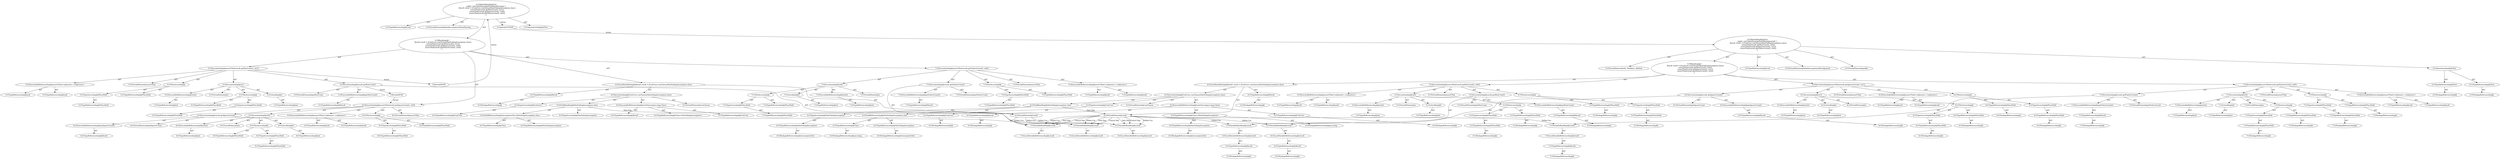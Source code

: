 digraph "failedAssumptionsMeanPassing#?" {
0 [label="3:CtTypeReferenceImpl@void" shape=ellipse]
1 [label="3:CtVirtualElement@failedAssumptionsMeanPassing" shape=ellipse]
2 [label="4:CtTypeReferenceImpl@Result" shape=ellipse]
3 [label="4:CtPackageReferenceImpl@" shape=ellipse]
4 [label="4:CtExecutableReferenceImpl@runClasses(java.lang.Class)" shape=ellipse]
5 [label="4:CtTypeReferenceImpl@JUnitCore" shape=ellipse]
6 [label="4:CtTypeReferenceImpl@Result" shape=ellipse]
7 [label="4:CtTypeReferenceImpl@Class<HasFailingAssumption>" shape=ellipse]
8 [label="4:CtVirtualElement@runClasses" shape=ellipse]
9 [label="4:CtTypeAccessImpl@JUnitCore" shape=ellipse]
10 [label="4:CtTypeReferenceImpl@JUnitCore" shape=ellipse]
11 [label="4:CtFieldReferenceImpl@AssumptionTest.HasFailingAssumption.class" shape=ellipse]
12 [label="4:CtTypeReferenceImpl@HasFailingAssumption" shape=ellipse]
13 [label="4:CtTypeReferenceImpl@Class" shape=ellipse]
14 [label="4:CtFieldReadImpl@HasFailingAssumption.class" shape=ellipse]
15 [label="4:CtTypeAccessImpl@HasFailingAssumption" shape=ellipse]
16 [label="4:CtInvocationImpl@JUnitCore.runClasses(HasFailingAssumption.class)" shape=ellipse]
17 [label="4:CtVirtualElement@result" shape=ellipse]
18 [label="4:CtLocalVariableImpl@Result result = JUnitCore.runClasses(HasFailingAssumption.class)" shape=ellipse]
19 [label="5:CtExecutableReferenceImpl@assertThat(<unknown>,<unknown>)" shape=ellipse]
20 [label="5:CtTypeReferenceImpl@null" shape=ellipse]
21 [label="5:CtTypeReferenceImpl@null" shape=ellipse]
22 [label="5:CtVirtualElement@assertThat" shape=ellipse]
23 [label="5:CtTypeAccessImpl@PlaceHold" shape=ellipse]
24 [label="5:CtTypeReferenceImpl@PlaceHold" shape=ellipse]
25 [label="5:CtThisAccessImpl@" shape=ellipse]
26 [label="5:CtTypeReferenceImpl@PlaceHold" shape=ellipse]
27 [label="5:CtExecutableReferenceImpl@getRunCount()" shape=ellipse]
28 [label="5:CtTypeReferenceImpl@Result" shape=ellipse]
29 [label="5:CtVirtualElement@getRunCount" shape=ellipse]
30 [label="5:CtVariableReadImpl@result" shape=ellipse]
31 [label="5:CtLocalVariableReferenceImpl@result" shape=ellipse]
32 [label="5:CtInvocationImpl@result.getRunCount()" shape=ellipse]
33 [label="5:CtExecutableReferenceImpl@is(int)" shape=ellipse]
34 [label="5:CtTypeReferenceImpl@int" shape=ellipse]
35 [label="5:CtVirtualElement@is" shape=ellipse]
36 [label="5:CtTypeAccessImpl@PlaceHold" shape=ellipse]
37 [label="5:CtTypeReferenceImpl@PlaceHold" shape=ellipse]
38 [label="5:CtThisAccessImpl@" shape=ellipse]
39 [label="5:CtTypeReferenceImpl@PlaceHold" shape=ellipse]
40 [label="5:CtLiteralImpl@1" shape=ellipse]
41 [label="5:CtTypeReferenceImpl@int" shape=ellipse]
42 [label="5:CtInvocationImpl@is(1)" shape=ellipse]
43 [label="5:CtInvocationImpl@assertThat(result.getRunCount(), is(1))" shape=ellipse]
44 [label="6:CtExecutableReferenceImpl@assertThat(<unknown>,<unknown>)" shape=ellipse]
45 [label="6:CtTypeReferenceImpl@null" shape=ellipse]
46 [label="6:CtTypeReferenceImpl@null" shape=ellipse]
47 [label="6:CtVirtualElement@assertThat" shape=ellipse]
48 [label="6:CtTypeAccessImpl@PlaceHold" shape=ellipse]
49 [label="6:CtTypeReferenceImpl@PlaceHold" shape=ellipse]
50 [label="6:CtThisAccessImpl@" shape=ellipse]
51 [label="6:CtTypeReferenceImpl@PlaceHold" shape=ellipse]
52 [label="6:CtExecutableReferenceImpl@getIgnoreCount()" shape=ellipse]
53 [label="6:CtTypeReferenceImpl@Result" shape=ellipse]
54 [label="6:CtVirtualElement@getIgnoreCount" shape=ellipse]
55 [label="6:CtVariableReadImpl@result" shape=ellipse]
56 [label="6:CtLocalVariableReferenceImpl@result" shape=ellipse]
57 [label="6:CtInvocationImpl@result.getIgnoreCount()" shape=ellipse]
58 [label="6:CtExecutableReferenceImpl@is(int)" shape=ellipse]
59 [label="6:CtTypeReferenceImpl@int" shape=ellipse]
60 [label="6:CtVirtualElement@is" shape=ellipse]
61 [label="6:CtTypeAccessImpl@PlaceHold" shape=ellipse]
62 [label="6:CtTypeReferenceImpl@PlaceHold" shape=ellipse]
63 [label="6:CtThisAccessImpl@" shape=ellipse]
64 [label="6:CtTypeReferenceImpl@PlaceHold" shape=ellipse]
65 [label="6:CtLiteralImpl@0" shape=ellipse]
66 [label="6:CtTypeReferenceImpl@int" shape=ellipse]
67 [label="6:CtInvocationImpl@is(0)" shape=ellipse]
68 [label="6:CtInvocationImpl@assertThat(result.getIgnoreCount(), is(0))" shape=ellipse]
69 [label="7:CtExecutableReferenceImpl@assertThat(<unknown>,<unknown>)" shape=ellipse]
70 [label="7:CtTypeReferenceImpl@null" shape=ellipse]
71 [label="7:CtTypeReferenceImpl@null" shape=ellipse]
72 [label="7:CtVirtualElement@assertThat" shape=ellipse]
73 [label="7:CtTypeAccessImpl@PlaceHold" shape=ellipse]
74 [label="7:CtTypeReferenceImpl@PlaceHold" shape=ellipse]
75 [label="7:CtThisAccessImpl@" shape=ellipse]
76 [label="7:CtTypeReferenceImpl@PlaceHold" shape=ellipse]
77 [label="7:CtExecutableReferenceImpl@getFailureCount()" shape=ellipse]
78 [label="7:CtTypeReferenceImpl@Result" shape=ellipse]
79 [label="7:CtVirtualElement@getFailureCount" shape=ellipse]
80 [label="7:CtVariableReadImpl@result" shape=ellipse]
81 [label="7:CtLocalVariableReferenceImpl@result" shape=ellipse]
82 [label="7:CtInvocationImpl@result.getFailureCount()" shape=ellipse]
83 [label="7:CtExecutableReferenceImpl@is(int)" shape=ellipse]
84 [label="7:CtTypeReferenceImpl@int" shape=ellipse]
85 [label="7:CtVirtualElement@is" shape=ellipse]
86 [label="7:CtTypeAccessImpl@PlaceHold" shape=ellipse]
87 [label="7:CtTypeReferenceImpl@PlaceHold" shape=ellipse]
88 [label="7:CtThisAccessImpl@" shape=ellipse]
89 [label="7:CtTypeReferenceImpl@PlaceHold" shape=ellipse]
90 [label="7:CtLiteralImpl@0" shape=ellipse]
91 [label="7:CtTypeReferenceImpl@int" shape=ellipse]
92 [label="7:CtInvocationImpl@is(0)" shape=ellipse]
93 [label="7:CtInvocationImpl@assertThat(result.getFailureCount(), is(0))" shape=ellipse]
94 [label="3:CtBlockImpl@\{
    Result result = JUnitCore.runClasses(HasFailingAssumption.class);
    assertThat(result.getRunCount(), is(1));
    assertThat(result.getIgnoreCount(), is(0));
    assertThat(result.getFailureCount(), is(0));
\}" shape=ellipse]
95 [label="3:CtMethodImpl@@Test
public void failedAssumptionsMeanPassing() \{
    Result result = JUnitCore.runClasses(HasFailingAssumption.class);
    assertThat(result.getRunCount(), is(1));
    assertThat(result.getIgnoreCount(), is(0));
    assertThat(result.getFailureCount(), is(0));
\}" shape=ellipse]
96 [label="2:CtAnnotationImpl@@Test" shape=ellipse]
97 [label="3:Update@UPDATE" shape=ellipse]
98 [label="2:CtPackageReferenceImpl@" shape=ellipse]
99 [label="2:CtTypeReferenceImpl@Test" shape=ellipse]
100 [label="2:CtPackageReferenceImpl@" shape=ellipse]
101 [label="2:CtTypeReferenceImpl@Test" shape=ellipse]
102 [label="2:CtAnnotationImpl@@Test" shape=ellipse]
103 [label="3:CtTypeReferenceImpl@void" shape=ellipse]
104 [label="4:CtPackageReferenceImpl@" shape=ellipse]
105 [label="4:CtTypeReferenceImpl@Result" shape=ellipse]
106 [label="4:CtPackageReferenceImpl@" shape=ellipse]
107 [label="4:CtTypeReferenceImpl@JUnitCore" shape=ellipse]
108 [label="4:CtTypeAccessImpl@JUnitCore" shape=ellipse]
109 [label="4:CtPackageReferenceImpl@" shape=ellipse]
110 [label="4:CtTypeReferenceImpl@JUnitCore" shape=ellipse]
111 [label="4:CtPackageReferenceImpl@" shape=ellipse]
112 [label="4:CtTypeReferenceImpl@Result" shape=ellipse]
113 [label="4:CtPackageReferenceImpl@java.lang" shape=ellipse]
114 [label="4:CtPackageReferenceImpl@AssumptionTest" shape=ellipse]
115 [label="4:CtTypeReferenceImpl@HasFailingAssumption" shape=ellipse]
116 [label="4:CtTypeReferenceImpl@Class<HasFailingAssumption>" shape=ellipse]
117 [label="4:CtExecutableReferenceImpl@runClasses(java.lang.Class)" shape=ellipse]
118 [label="4:CtPackageReferenceImpl@AssumptionTest" shape=ellipse]
119 [label="4:CtTypeReferenceImpl@HasFailingAssumption" shape=ellipse]
120 [label="4:CtTypeAccessImpl@HasFailingAssumption" shape=ellipse]
121 [label="4:CtPackageReferenceImpl@AssumptionTest" shape=ellipse]
122 [label="4:CtTypeReferenceImpl@HasFailingAssumption" shape=ellipse]
123 [label="4:CtPackageReferenceImpl@java.lang" shape=ellipse]
124 [label="4:CtTypeReferenceImpl@Class" shape=ellipse]
125 [label="4:CtFieldReferenceImpl@HasFailingAssumption.class" shape=ellipse]
126 [label="4:CtFieldReadImpl@HasFailingAssumption.class" shape=ellipse]
127 [label="4:CtInvocationImpl@JUnitCore.runClasses(HasFailingAssumption.class)" shape=ellipse]
128 [label="4:CtVirtualElement@runClasses" shape=ellipse]
129 [label="4:CtLocalVariableImpl@Result result = JUnitCore.runClasses(HasFailingAssumption.class)" shape=ellipse]
130 [label="4:CtVirtualElement@result" shape=ellipse]
131 [label="5:CtPackageReferenceImpl@" shape=ellipse]
132 [label="5:CtTypeReferenceImpl@PlaceHold" shape=ellipse]
133 [label="5:CtPackageReferenceImpl@" shape=ellipse]
134 [label="5:CtTypeReferenceImpl@PlaceHold" shape=ellipse]
135 [label="5:CtTypeAccessImpl@PlaceHold" shape=ellipse]
136 [label="5:CtThisAccessImpl@" shape=ellipse]
137 [label="5:CtTypeReferenceImpl@null" shape=ellipse]
138 [label="5:CtTypeReferenceImpl@null" shape=ellipse]
139 [label="5:CtExecutableReferenceImpl@assertThat(<unknown>,<unknown>)" shape=ellipse]
140 [label="5:CtPackageReferenceImpl@" shape=ellipse]
141 [label="5:CtTypeReferenceImpl@Result" shape=ellipse]
142 [label="5:CtLocalVariableReferenceImpl@result" shape=ellipse]
143 [label="5:CtVariableReadImpl@result" shape=ellipse]
144 [label="5:CtPackageReferenceImpl@" shape=ellipse]
145 [label="5:CtTypeReferenceImpl@Result" shape=ellipse]
146 [label="5:CtExecutableReferenceImpl@getRunCount()" shape=ellipse]
147 [label="5:CtInvocationImpl@result.getRunCount()" shape=ellipse]
148 [label="5:CtVirtualElement@getRunCount" shape=ellipse]
149 [label="5:CtPackageReferenceImpl@" shape=ellipse]
150 [label="5:CtTypeReferenceImpl@PlaceHold" shape=ellipse]
151 [label="5:CtPackageReferenceImpl@" shape=ellipse]
152 [label="5:CtTypeReferenceImpl@PlaceHold" shape=ellipse]
153 [label="5:CtTypeAccessImpl@PlaceHold" shape=ellipse]
154 [label="5:CtThisAccessImpl@" shape=ellipse]
155 [label="5:CtTypeReferenceImpl@int" shape=ellipse]
156 [label="5:CtExecutableReferenceImpl@is(int)" shape=ellipse]
157 [label="5:CtTypeReferenceImpl@int" shape=ellipse]
158 [label="5:CtLiteralImpl@0" shape=ellipse]
159 [label="5:CtInvocationImpl@is(0)" shape=ellipse]
160 [label="5:CtVirtualElement@is" shape=ellipse]
161 [label="5:CtInvocationImpl@assertThat(result.getRunCount(), is(0))" shape=ellipse]
162 [label="5:CtVirtualElement@assertThat" shape=ellipse]
163 [label="6:CtPackageReferenceImpl@" shape=ellipse]
164 [label="6:CtTypeReferenceImpl@PlaceHold" shape=ellipse]
165 [label="6:CtPackageReferenceImpl@" shape=ellipse]
166 [label="6:CtTypeReferenceImpl@PlaceHold" shape=ellipse]
167 [label="6:CtTypeAccessImpl@PlaceHold" shape=ellipse]
168 [label="6:CtThisAccessImpl@" shape=ellipse]
169 [label="6:CtTypeReferenceImpl@null" shape=ellipse]
170 [label="6:CtTypeReferenceImpl@null" shape=ellipse]
171 [label="6:CtExecutableReferenceImpl@assertThat(<unknown>,<unknown>)" shape=ellipse]
172 [label="6:CtPackageReferenceImpl@" shape=ellipse]
173 [label="6:CtTypeReferenceImpl@Result" shape=ellipse]
174 [label="6:CtLocalVariableReferenceImpl@result" shape=ellipse]
175 [label="6:CtVariableReadImpl@result" shape=ellipse]
176 [label="6:CtPackageReferenceImpl@" shape=ellipse]
177 [label="6:CtTypeReferenceImpl@Result" shape=ellipse]
178 [label="6:CtExecutableReferenceImpl@getIgnoreCount()" shape=ellipse]
179 [label="6:CtInvocationImpl@result.getIgnoreCount()" shape=ellipse]
180 [label="6:CtVirtualElement@getIgnoreCount" shape=ellipse]
181 [label="6:CtPackageReferenceImpl@" shape=ellipse]
182 [label="6:CtTypeReferenceImpl@PlaceHold" shape=ellipse]
183 [label="6:CtPackageReferenceImpl@" shape=ellipse]
184 [label="6:CtTypeReferenceImpl@PlaceHold" shape=ellipse]
185 [label="6:CtTypeAccessImpl@PlaceHold" shape=ellipse]
186 [label="6:CtThisAccessImpl@" shape=ellipse]
187 [label="6:CtTypeReferenceImpl@int" shape=ellipse]
188 [label="6:CtExecutableReferenceImpl@is(int)" shape=ellipse]
189 [label="6:CtTypeReferenceImpl@int" shape=ellipse]
190 [label="6:CtLiteralImpl@1" shape=ellipse]
191 [label="6:CtInvocationImpl@is(1)" shape=ellipse]
192 [label="6:CtVirtualElement@is" shape=ellipse]
193 [label="6:CtInvocationImpl@assertThat(result.getIgnoreCount(), is(1))" shape=ellipse]
194 [label="6:CtVirtualElement@assertThat" shape=ellipse]
195 [label="7:CtPackageReferenceImpl@" shape=ellipse]
196 [label="7:CtTypeReferenceImpl@PlaceHold" shape=ellipse]
197 [label="7:CtPackageReferenceImpl@" shape=ellipse]
198 [label="7:CtTypeReferenceImpl@PlaceHold" shape=ellipse]
199 [label="7:CtTypeAccessImpl@PlaceHold" shape=ellipse]
200 [label="7:CtThisAccessImpl@" shape=ellipse]
201 [label="7:CtTypeReferenceImpl@null" shape=ellipse]
202 [label="7:CtTypeReferenceImpl@null" shape=ellipse]
203 [label="7:CtExecutableReferenceImpl@assertThat(<unknown>,<unknown>)" shape=ellipse]
204 [label="7:CtPackageReferenceImpl@" shape=ellipse]
205 [label="7:CtTypeReferenceImpl@Result" shape=ellipse]
206 [label="7:CtLocalVariableReferenceImpl@result" shape=ellipse]
207 [label="7:CtVariableReadImpl@result" shape=ellipse]
208 [label="7:CtPackageReferenceImpl@" shape=ellipse]
209 [label="7:CtTypeReferenceImpl@Result" shape=ellipse]
210 [label="7:CtExecutableReferenceImpl@getFailureCount()" shape=ellipse]
211 [label="7:CtInvocationImpl@result.getFailureCount()" shape=ellipse]
212 [label="7:CtVirtualElement@getFailureCount" shape=ellipse]
213 [label="7:CtPackageReferenceImpl@" shape=ellipse]
214 [label="7:CtTypeReferenceImpl@PlaceHold" shape=ellipse]
215 [label="7:CtPackageReferenceImpl@" shape=ellipse]
216 [label="7:CtTypeReferenceImpl@PlaceHold" shape=ellipse]
217 [label="7:CtTypeAccessImpl@PlaceHold" shape=ellipse]
218 [label="7:CtThisAccessImpl@" shape=ellipse]
219 [label="7:CtTypeReferenceImpl@int" shape=ellipse]
220 [label="7:CtExecutableReferenceImpl@is(int)" shape=ellipse]
221 [label="7:CtTypeReferenceImpl@int" shape=ellipse]
222 [label="7:CtLiteralImpl@0" shape=ellipse]
223 [label="7:CtInvocationImpl@is(0)" shape=ellipse]
224 [label="7:CtVirtualElement@is" shape=ellipse]
225 [label="7:CtInvocationImpl@assertThat(result.getFailureCount(), is(0))" shape=ellipse]
226 [label="7:CtVirtualElement@assertThat" shape=ellipse]
227 [label="3:CtBlockImpl@\{
    Result result = JUnitCore.runClasses(HasFailingAssumption.class);
    assertThat(result.getRunCount(), is(0));
    assertThat(result.getIgnoreCount(), is(1));
    assertThat(result.getFailureCount(), is(0));
\}" shape=ellipse]
228 [label="3:CtMethodImpl@@Test
public void failedAssumptionsMeanIgnored() \{
    Result result = JUnitCore.runClasses(HasFailingAssumption.class);
    assertThat(result.getRunCount(), is(0));
    assertThat(result.getIgnoreCount(), is(1));
    assertThat(result.getFailureCount(), is(0));
\}" shape=ellipse]
229 [label="3:CtVirtualElement@failedAssumptionsMeanIgnored" shape=ellipse]
230 [label="3:CtVirtualElement@public" shape=ellipse]
231 [label="3:CtVirtualElement@VE: Modifiers_Method" shape=ellipse]
232 [label="5:Move@MOVE" shape=ellipse]
233 [label="5:Move@MOVE" shape=ellipse]
2 -> 3 [label="AST"];
4 -> 5 [label="AST"];
4 -> 6 [label="AST"];
4 -> 7 [label="AST"];
9 -> 10 [label="AST"];
11 -> 12 [label="AST"];
11 -> 13 [label="AST"];
14 -> 15 [label="AST"];
14 -> 11 [label="AST"];
14 -> 17 [label="Data Dep"];
16 -> 8 [label="AST"];
16 -> 9 [label="AST"];
16 -> 4 [label="AST"];
16 -> 14 [label="AST"];
17 -> 30 [label="Define-Use"];
17 -> 55 [label="Define-Use"];
17 -> 80 [label="Define-Use"];
18 -> 17 [label="AST"];
18 -> 2 [label="AST"];
18 -> 16 [label="AST"];
19 -> 20 [label="AST"];
19 -> 21 [label="AST"];
23 -> 24 [label="AST"];
25 -> 26 [label="AST"];
25 -> 23 [label="AST"];
27 -> 28 [label="AST"];
30 -> 31 [label="AST"];
32 -> 29 [label="AST"];
32 -> 30 [label="AST"];
32 -> 27 [label="AST"];
32 -> 233 [label="Action"];
33 -> 34 [label="AST"];
36 -> 37 [label="AST"];
38 -> 39 [label="AST"];
38 -> 36 [label="AST"];
40 -> 41 [label="AST"];
42 -> 35 [label="AST"];
42 -> 38 [label="AST"];
42 -> 33 [label="AST"];
42 -> 40 [label="AST"];
43 -> 22 [label="AST"];
43 -> 25 [label="AST"];
43 -> 19 [label="AST"];
43 -> 32 [label="AST"];
43 -> 42 [label="AST"];
43 -> 232 [label="Action"];
44 -> 45 [label="AST"];
44 -> 46 [label="AST"];
48 -> 49 [label="AST"];
50 -> 51 [label="AST"];
50 -> 48 [label="AST"];
52 -> 53 [label="AST"];
55 -> 56 [label="AST"];
57 -> 54 [label="AST"];
57 -> 55 [label="AST"];
57 -> 52 [label="AST"];
58 -> 59 [label="AST"];
61 -> 62 [label="AST"];
63 -> 64 [label="AST"];
63 -> 61 [label="AST"];
65 -> 66 [label="AST"];
67 -> 60 [label="AST"];
67 -> 63 [label="AST"];
67 -> 58 [label="AST"];
67 -> 65 [label="AST"];
68 -> 47 [label="AST"];
68 -> 50 [label="AST"];
68 -> 44 [label="AST"];
68 -> 57 [label="AST"];
68 -> 67 [label="AST"];
69 -> 70 [label="AST"];
69 -> 71 [label="AST"];
73 -> 74 [label="AST"];
75 -> 76 [label="AST"];
75 -> 73 [label="AST"];
77 -> 78 [label="AST"];
80 -> 81 [label="AST"];
82 -> 79 [label="AST"];
82 -> 80 [label="AST"];
82 -> 77 [label="AST"];
83 -> 84 [label="AST"];
86 -> 87 [label="AST"];
88 -> 89 [label="AST"];
88 -> 86 [label="AST"];
90 -> 91 [label="AST"];
92 -> 85 [label="AST"];
92 -> 88 [label="AST"];
92 -> 83 [label="AST"];
92 -> 90 [label="AST"];
93 -> 72 [label="AST"];
93 -> 75 [label="AST"];
93 -> 69 [label="AST"];
93 -> 82 [label="AST"];
93 -> 92 [label="AST"];
94 -> 18 [label="AST"];
94 -> 43 [label="AST"];
94 -> 68 [label="AST"];
94 -> 93 [label="AST"];
95 -> 1 [label="AST"];
95 -> 96 [label="AST"];
95 -> 0 [label="AST"];
95 -> 94 [label="AST"];
95 -> 97 [label="Action"];
97 -> 228 [label="Action"];
99 -> 98 [label="AST"];
101 -> 100 [label="AST"];
102 -> 99 [label="AST"];
102 -> 101 [label="AST"];
105 -> 104 [label="AST"];
107 -> 106 [label="AST"];
108 -> 107 [label="AST"];
110 -> 109 [label="AST"];
112 -> 111 [label="AST"];
115 -> 114 [label="AST"];
116 -> 113 [label="AST"];
116 -> 115 [label="AST"];
117 -> 110 [label="AST"];
117 -> 112 [label="AST"];
117 -> 116 [label="AST"];
119 -> 118 [label="AST"];
120 -> 119 [label="AST"];
122 -> 121 [label="AST"];
124 -> 123 [label="AST"];
125 -> 122 [label="AST"];
125 -> 124 [label="AST"];
126 -> 120 [label="AST"];
126 -> 125 [label="AST"];
126 -> 130 [label="Data Dep"];
127 -> 128 [label="AST"];
127 -> 108 [label="AST"];
127 -> 117 [label="AST"];
127 -> 126 [label="AST"];
129 -> 130 [label="AST"];
129 -> 105 [label="AST"];
129 -> 127 [label="AST"];
130 -> 143 [label="Define-Use"];
130 -> 175 [label="Define-Use"];
130 -> 207 [label="Define-Use"];
130 -> 30 [label="Define-Use"];
130 -> 30 [label="Data Dep"];
130 -> 30 [label="Control Dep"];
130 -> 55 [label="Define-Use"];
130 -> 55 [label="Data Dep"];
130 -> 55 [label="Control Dep"];
130 -> 80 [label="Define-Use"];
130 -> 80 [label="Data Dep"];
130 -> 80 [label="Control Dep"];
132 -> 131 [label="AST"];
134 -> 133 [label="AST"];
135 -> 134 [label="AST"];
136 -> 132 [label="AST"];
136 -> 135 [label="AST"];
139 -> 137 [label="AST"];
139 -> 138 [label="AST"];
141 -> 140 [label="AST"];
142 -> 141 [label="AST"];
143 -> 142 [label="AST"];
145 -> 144 [label="AST"];
146 -> 145 [label="AST"];
147 -> 148 [label="AST"];
147 -> 143 [label="AST"];
147 -> 146 [label="AST"];
150 -> 149 [label="AST"];
152 -> 151 [label="AST"];
153 -> 152 [label="AST"];
154 -> 150 [label="AST"];
154 -> 153 [label="AST"];
156 -> 155 [label="AST"];
158 -> 157 [label="AST"];
159 -> 160 [label="AST"];
159 -> 154 [label="AST"];
159 -> 156 [label="AST"];
159 -> 158 [label="AST"];
161 -> 162 [label="AST"];
161 -> 136 [label="AST"];
161 -> 139 [label="AST"];
161 -> 147 [label="AST"];
161 -> 159 [label="AST"];
164 -> 163 [label="AST"];
166 -> 165 [label="AST"];
167 -> 166 [label="AST"];
168 -> 164 [label="AST"];
168 -> 167 [label="AST"];
171 -> 169 [label="AST"];
171 -> 170 [label="AST"];
173 -> 172 [label="AST"];
174 -> 173 [label="AST"];
175 -> 174 [label="AST"];
177 -> 176 [label="AST"];
178 -> 177 [label="AST"];
179 -> 180 [label="AST"];
179 -> 175 [label="AST"];
179 -> 178 [label="AST"];
182 -> 181 [label="AST"];
184 -> 183 [label="AST"];
185 -> 184 [label="AST"];
186 -> 182 [label="AST"];
186 -> 185 [label="AST"];
188 -> 187 [label="AST"];
190 -> 189 [label="AST"];
191 -> 192 [label="AST"];
191 -> 186 [label="AST"];
191 -> 188 [label="AST"];
191 -> 190 [label="AST"];
193 -> 194 [label="AST"];
193 -> 168 [label="AST"];
193 -> 171 [label="AST"];
193 -> 179 [label="AST"];
193 -> 191 [label="AST"];
196 -> 195 [label="AST"];
198 -> 197 [label="AST"];
199 -> 198 [label="AST"];
200 -> 196 [label="AST"];
200 -> 199 [label="AST"];
203 -> 201 [label="AST"];
203 -> 202 [label="AST"];
205 -> 204 [label="AST"];
206 -> 205 [label="AST"];
207 -> 206 [label="AST"];
209 -> 208 [label="AST"];
210 -> 209 [label="AST"];
211 -> 212 [label="AST"];
211 -> 207 [label="AST"];
211 -> 210 [label="AST"];
214 -> 213 [label="AST"];
216 -> 215 [label="AST"];
217 -> 216 [label="AST"];
218 -> 214 [label="AST"];
218 -> 217 [label="AST"];
220 -> 219 [label="AST"];
222 -> 221 [label="AST"];
223 -> 224 [label="AST"];
223 -> 218 [label="AST"];
223 -> 220 [label="AST"];
223 -> 222 [label="AST"];
225 -> 226 [label="AST"];
225 -> 200 [label="AST"];
225 -> 203 [label="AST"];
225 -> 211 [label="AST"];
225 -> 223 [label="AST"];
227 -> 129 [label="AST"];
227 -> 161 [label="AST"];
227 -> 193 [label="AST"];
227 -> 225 [label="AST"];
228 -> 229 [label="AST"];
228 -> 102 [label="AST"];
228 -> 103 [label="AST"];
228 -> 227 [label="AST"];
228 -> 230 [label="AST"];
228 -> 231 [label="AST"];
232 -> 95 [label="Action"];
233 -> 68 [label="Action"];
}